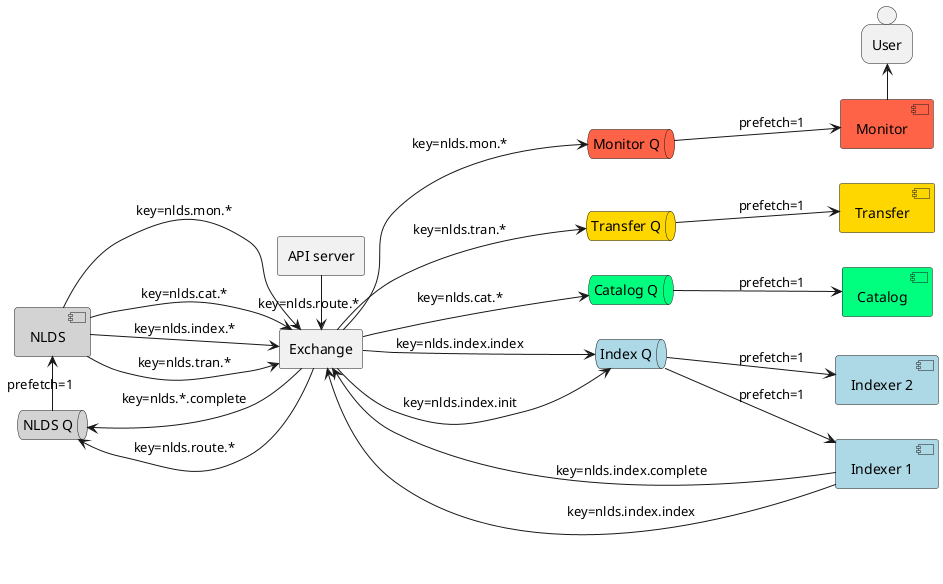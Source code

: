 @startuml queue_structure

left to right direction
agent api_server as "API server" 

together {
    queue wq as "NLDS Q" #lightgrey
    component work as "NLDS" #lightgrey
    /'database iddb as "TransactionDB" #lightgrey'/
}

together {
    agent pex as "Exchange"
    ' note top of pex: type=topic
}

pex --> wq : key=nlds.*.complete
pex --> wq : key=nlds.route.*
wq -> work : prefetch=1
/'work -> iddb : SQL'/

together {
    queue sq as "Index Q" #lightblue
    queue tq as "Transfer Q" #gold
    queue cq as "Catalog Q" #springgreen
}

pex --> sq : key=nlds.index.init
pex --> sq : key=nlds.index.index
pex --> tq : key=nlds.tran.*
pex --> cq : key=nlds.cat.*

work --> pex : key=nlds.index.*
work --> pex : key=nlds.tran.*
work --> pex : key=nlds.mon.*
work --> pex : key=nlds.cat.*

queue mq as "Monitor Q" #tomato
pex --> mq : key=nlds.mon.*

together {
    component scan1 as "Indexer 1" #lightblue
    component scan2 as "Indexer 2" #lightblue
}

component tran1 as "Transfer" #gold
component cat1 as "Catalog" #springgreen
together {
    component mon1 as "Monitor" #tomato
    person user as "User"
}

api_server -> pex : key=nlds.route.*


sq --> scan1 : prefetch=1
sq --> scan2 : prefetch=1
tq --> tran1 : prefetch=1
cq --> cat1 : prefetch=1

mq --> mon1 : prefetch=1
mon1 -> user


scan1 --> pex : key=nlds.index.complete
scan1 --> pex : key=nlds.index.index

@enduml